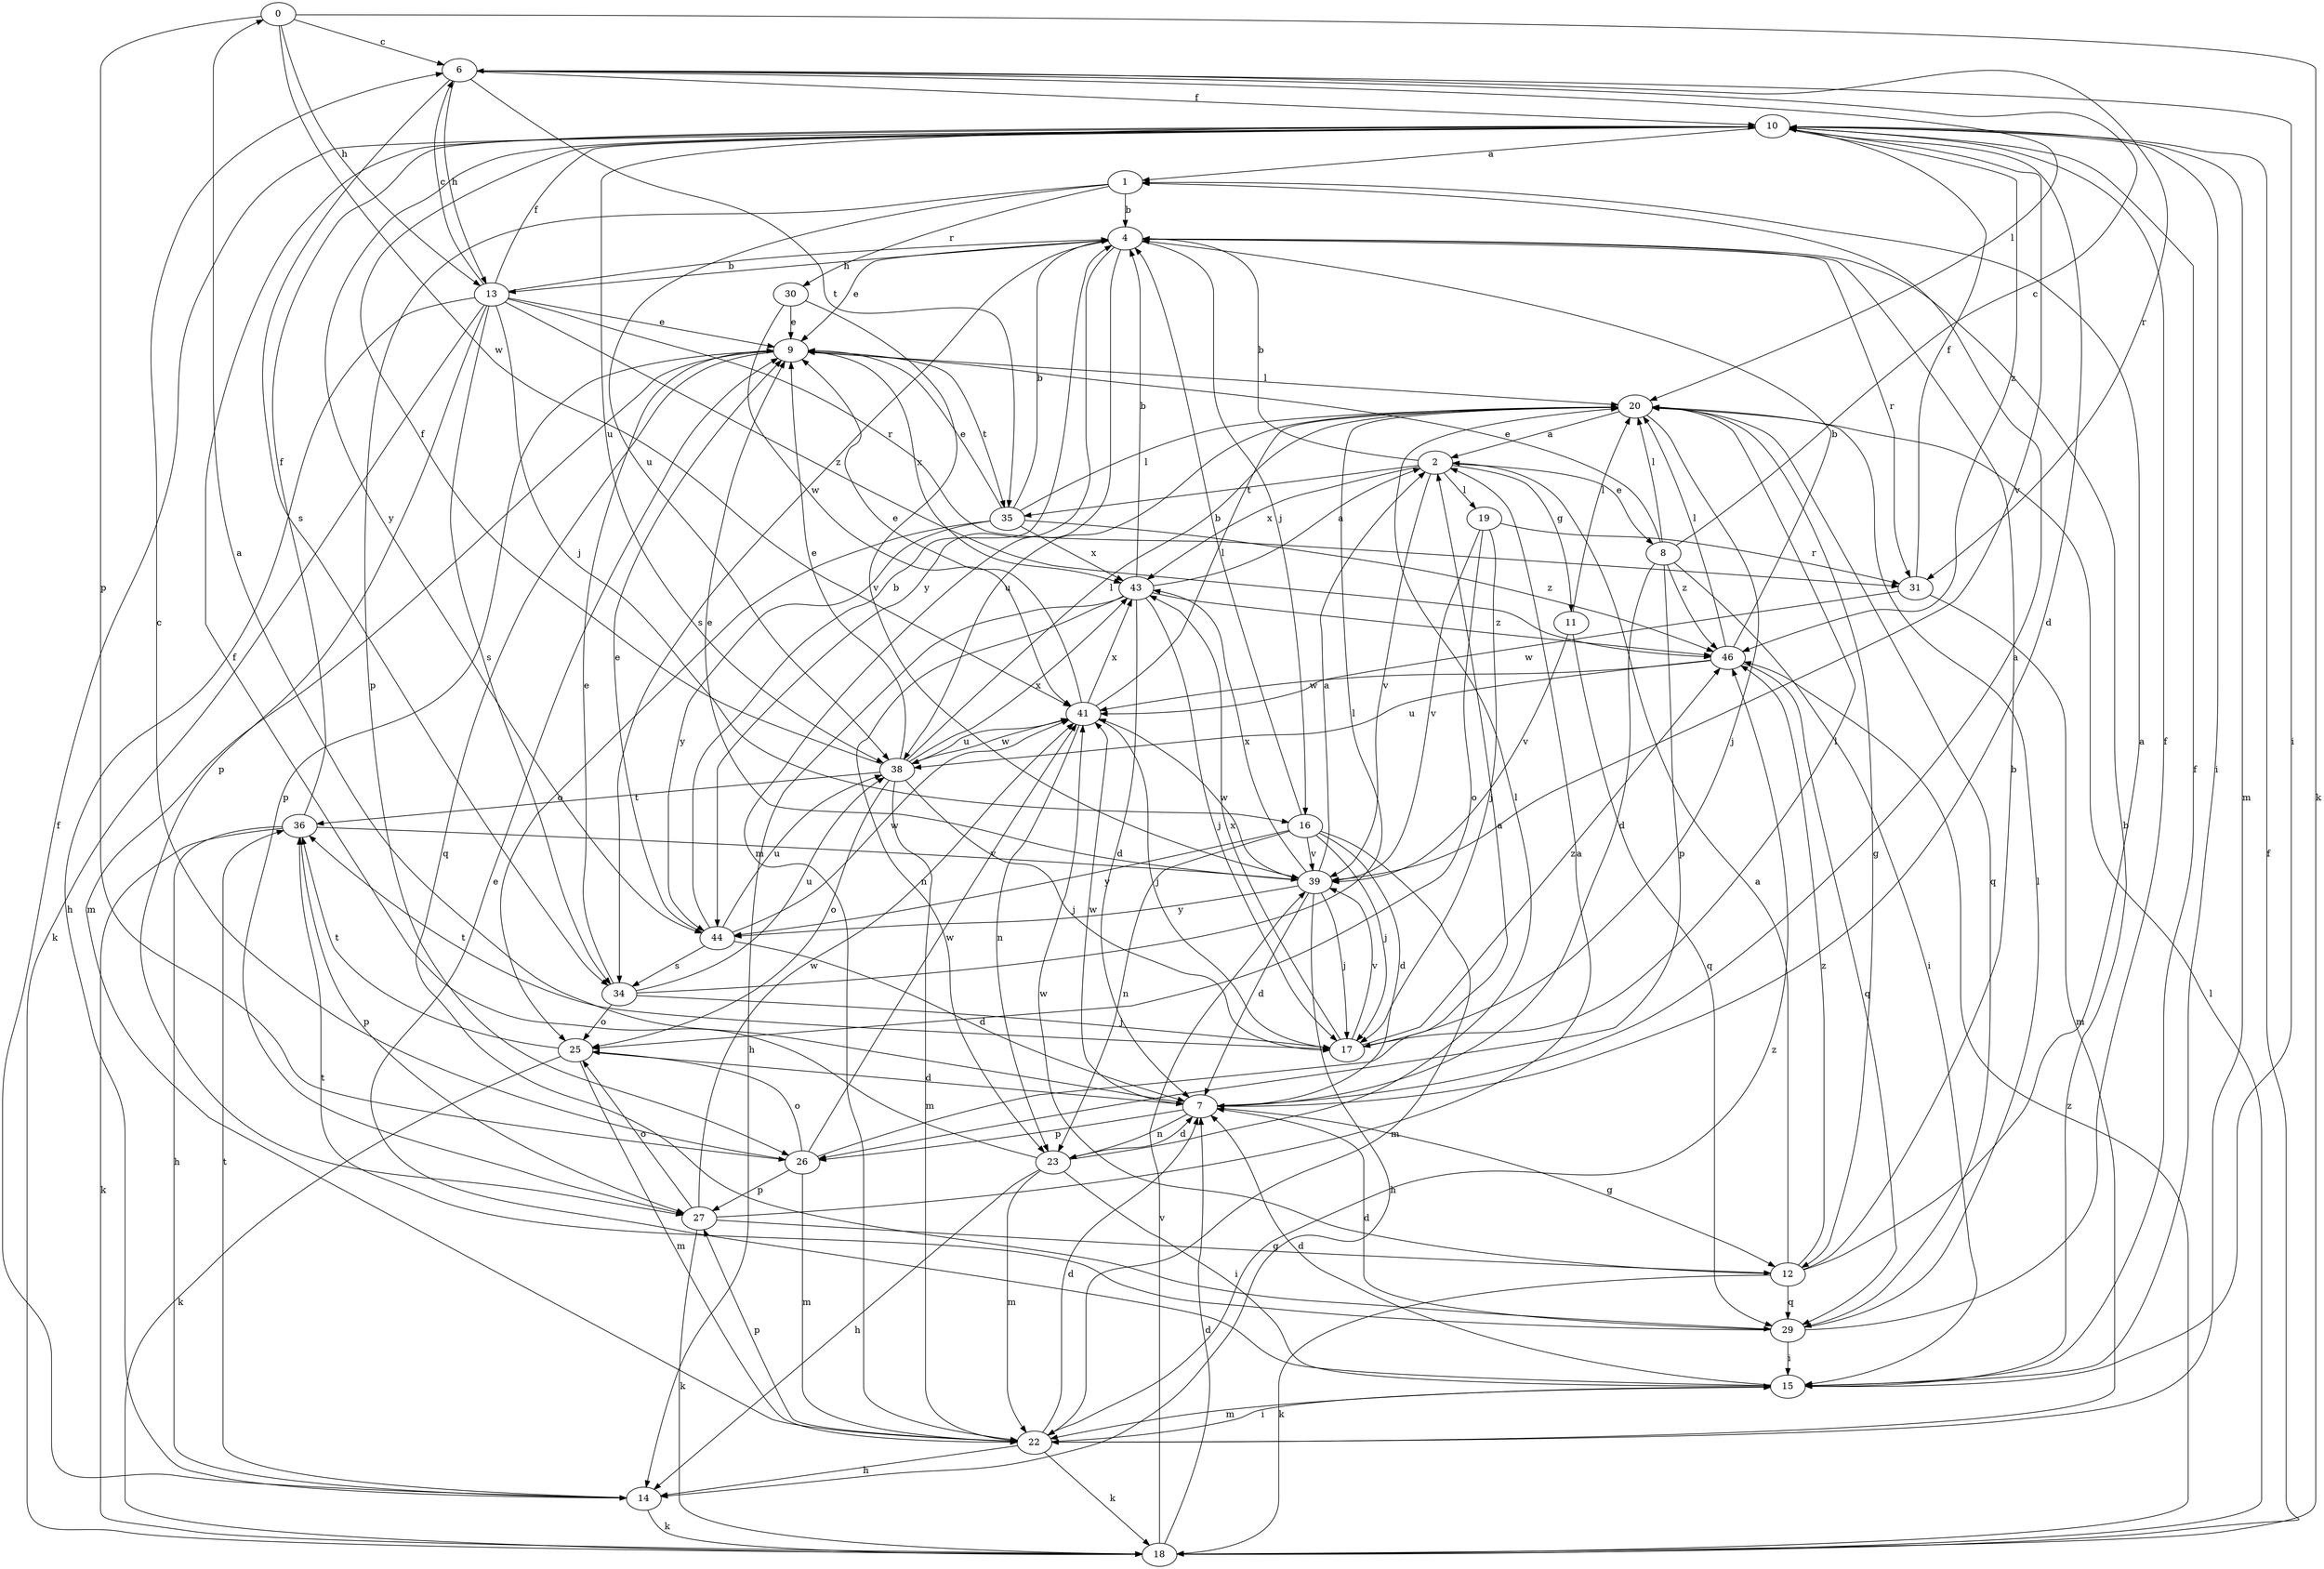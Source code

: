 strict digraph  {
0;
1;
2;
4;
6;
7;
8;
9;
10;
11;
12;
13;
14;
15;
16;
17;
18;
19;
20;
22;
23;
25;
26;
27;
29;
30;
31;
34;
35;
36;
38;
39;
41;
43;
44;
46;
0 -> 6  [label=c];
0 -> 13  [label=h];
0 -> 18  [label=k];
0 -> 26  [label=p];
0 -> 41  [label=w];
1 -> 4  [label=b];
1 -> 26  [label=p];
1 -> 30  [label=r];
1 -> 38  [label=u];
2 -> 4  [label=b];
2 -> 8  [label=e];
2 -> 11  [label=g];
2 -> 19  [label=l];
2 -> 35  [label=t];
2 -> 39  [label=v];
2 -> 43  [label=x];
4 -> 9  [label=e];
4 -> 13  [label=h];
4 -> 16  [label=j];
4 -> 22  [label=m];
4 -> 31  [label=r];
4 -> 34  [label=s];
4 -> 44  [label=y];
6 -> 10  [label=f];
6 -> 13  [label=h];
6 -> 15  [label=i];
6 -> 20  [label=l];
6 -> 31  [label=r];
6 -> 34  [label=s];
6 -> 35  [label=t];
7 -> 0  [label=a];
7 -> 1  [label=a];
7 -> 12  [label=g];
7 -> 23  [label=n];
7 -> 26  [label=p];
7 -> 41  [label=w];
8 -> 6  [label=c];
8 -> 7  [label=d];
8 -> 9  [label=e];
8 -> 15  [label=i];
8 -> 20  [label=l];
8 -> 26  [label=p];
8 -> 46  [label=z];
9 -> 20  [label=l];
9 -> 22  [label=m];
9 -> 27  [label=p];
9 -> 29  [label=q];
9 -> 35  [label=t];
9 -> 43  [label=x];
10 -> 1  [label=a];
10 -> 7  [label=d];
10 -> 15  [label=i];
10 -> 22  [label=m];
10 -> 38  [label=u];
10 -> 39  [label=v];
10 -> 44  [label=y];
10 -> 46  [label=z];
11 -> 20  [label=l];
11 -> 29  [label=q];
11 -> 39  [label=v];
12 -> 1  [label=a];
12 -> 2  [label=a];
12 -> 4  [label=b];
12 -> 18  [label=k];
12 -> 29  [label=q];
12 -> 41  [label=w];
12 -> 46  [label=z];
13 -> 4  [label=b];
13 -> 6  [label=c];
13 -> 9  [label=e];
13 -> 10  [label=f];
13 -> 14  [label=h];
13 -> 16  [label=j];
13 -> 18  [label=k];
13 -> 27  [label=p];
13 -> 31  [label=r];
13 -> 34  [label=s];
13 -> 46  [label=z];
14 -> 10  [label=f];
14 -> 18  [label=k];
14 -> 36  [label=t];
15 -> 4  [label=b];
15 -> 7  [label=d];
15 -> 9  [label=e];
15 -> 10  [label=f];
15 -> 22  [label=m];
16 -> 4  [label=b];
16 -> 7  [label=d];
16 -> 17  [label=j];
16 -> 22  [label=m];
16 -> 23  [label=n];
16 -> 39  [label=v];
16 -> 44  [label=y];
17 -> 20  [label=l];
17 -> 36  [label=t];
17 -> 39  [label=v];
17 -> 43  [label=x];
17 -> 46  [label=z];
18 -> 7  [label=d];
18 -> 10  [label=f];
18 -> 20  [label=l];
18 -> 39  [label=v];
18 -> 46  [label=z];
19 -> 17  [label=j];
19 -> 25  [label=o];
19 -> 31  [label=r];
19 -> 39  [label=v];
20 -> 2  [label=a];
20 -> 12  [label=g];
20 -> 17  [label=j];
20 -> 29  [label=q];
20 -> 38  [label=u];
22 -> 7  [label=d];
22 -> 14  [label=h];
22 -> 15  [label=i];
22 -> 18  [label=k];
22 -> 27  [label=p];
22 -> 46  [label=z];
23 -> 7  [label=d];
23 -> 10  [label=f];
23 -> 14  [label=h];
23 -> 15  [label=i];
23 -> 20  [label=l];
23 -> 22  [label=m];
25 -> 7  [label=d];
25 -> 18  [label=k];
25 -> 22  [label=m];
25 -> 36  [label=t];
26 -> 2  [label=a];
26 -> 6  [label=c];
26 -> 22  [label=m];
26 -> 25  [label=o];
26 -> 27  [label=p];
26 -> 41  [label=w];
27 -> 2  [label=a];
27 -> 12  [label=g];
27 -> 18  [label=k];
27 -> 25  [label=o];
27 -> 41  [label=w];
29 -> 7  [label=d];
29 -> 10  [label=f];
29 -> 15  [label=i];
29 -> 20  [label=l];
29 -> 36  [label=t];
30 -> 9  [label=e];
30 -> 39  [label=v];
30 -> 41  [label=w];
31 -> 10  [label=f];
31 -> 22  [label=m];
31 -> 41  [label=w];
34 -> 9  [label=e];
34 -> 17  [label=j];
34 -> 20  [label=l];
34 -> 25  [label=o];
34 -> 38  [label=u];
35 -> 4  [label=b];
35 -> 9  [label=e];
35 -> 20  [label=l];
35 -> 25  [label=o];
35 -> 43  [label=x];
35 -> 44  [label=y];
35 -> 46  [label=z];
36 -> 10  [label=f];
36 -> 14  [label=h];
36 -> 18  [label=k];
36 -> 27  [label=p];
36 -> 39  [label=v];
38 -> 9  [label=e];
38 -> 10  [label=f];
38 -> 17  [label=j];
38 -> 20  [label=l];
38 -> 22  [label=m];
38 -> 25  [label=o];
38 -> 36  [label=t];
38 -> 41  [label=w];
38 -> 43  [label=x];
39 -> 2  [label=a];
39 -> 7  [label=d];
39 -> 9  [label=e];
39 -> 14  [label=h];
39 -> 17  [label=j];
39 -> 41  [label=w];
39 -> 43  [label=x];
39 -> 44  [label=y];
41 -> 9  [label=e];
41 -> 17  [label=j];
41 -> 20  [label=l];
41 -> 23  [label=n];
41 -> 38  [label=u];
41 -> 43  [label=x];
43 -> 2  [label=a];
43 -> 4  [label=b];
43 -> 7  [label=d];
43 -> 14  [label=h];
43 -> 17  [label=j];
43 -> 23  [label=n];
43 -> 46  [label=z];
44 -> 4  [label=b];
44 -> 7  [label=d];
44 -> 9  [label=e];
44 -> 34  [label=s];
44 -> 38  [label=u];
44 -> 41  [label=w];
46 -> 4  [label=b];
46 -> 20  [label=l];
46 -> 29  [label=q];
46 -> 38  [label=u];
46 -> 41  [label=w];
}

